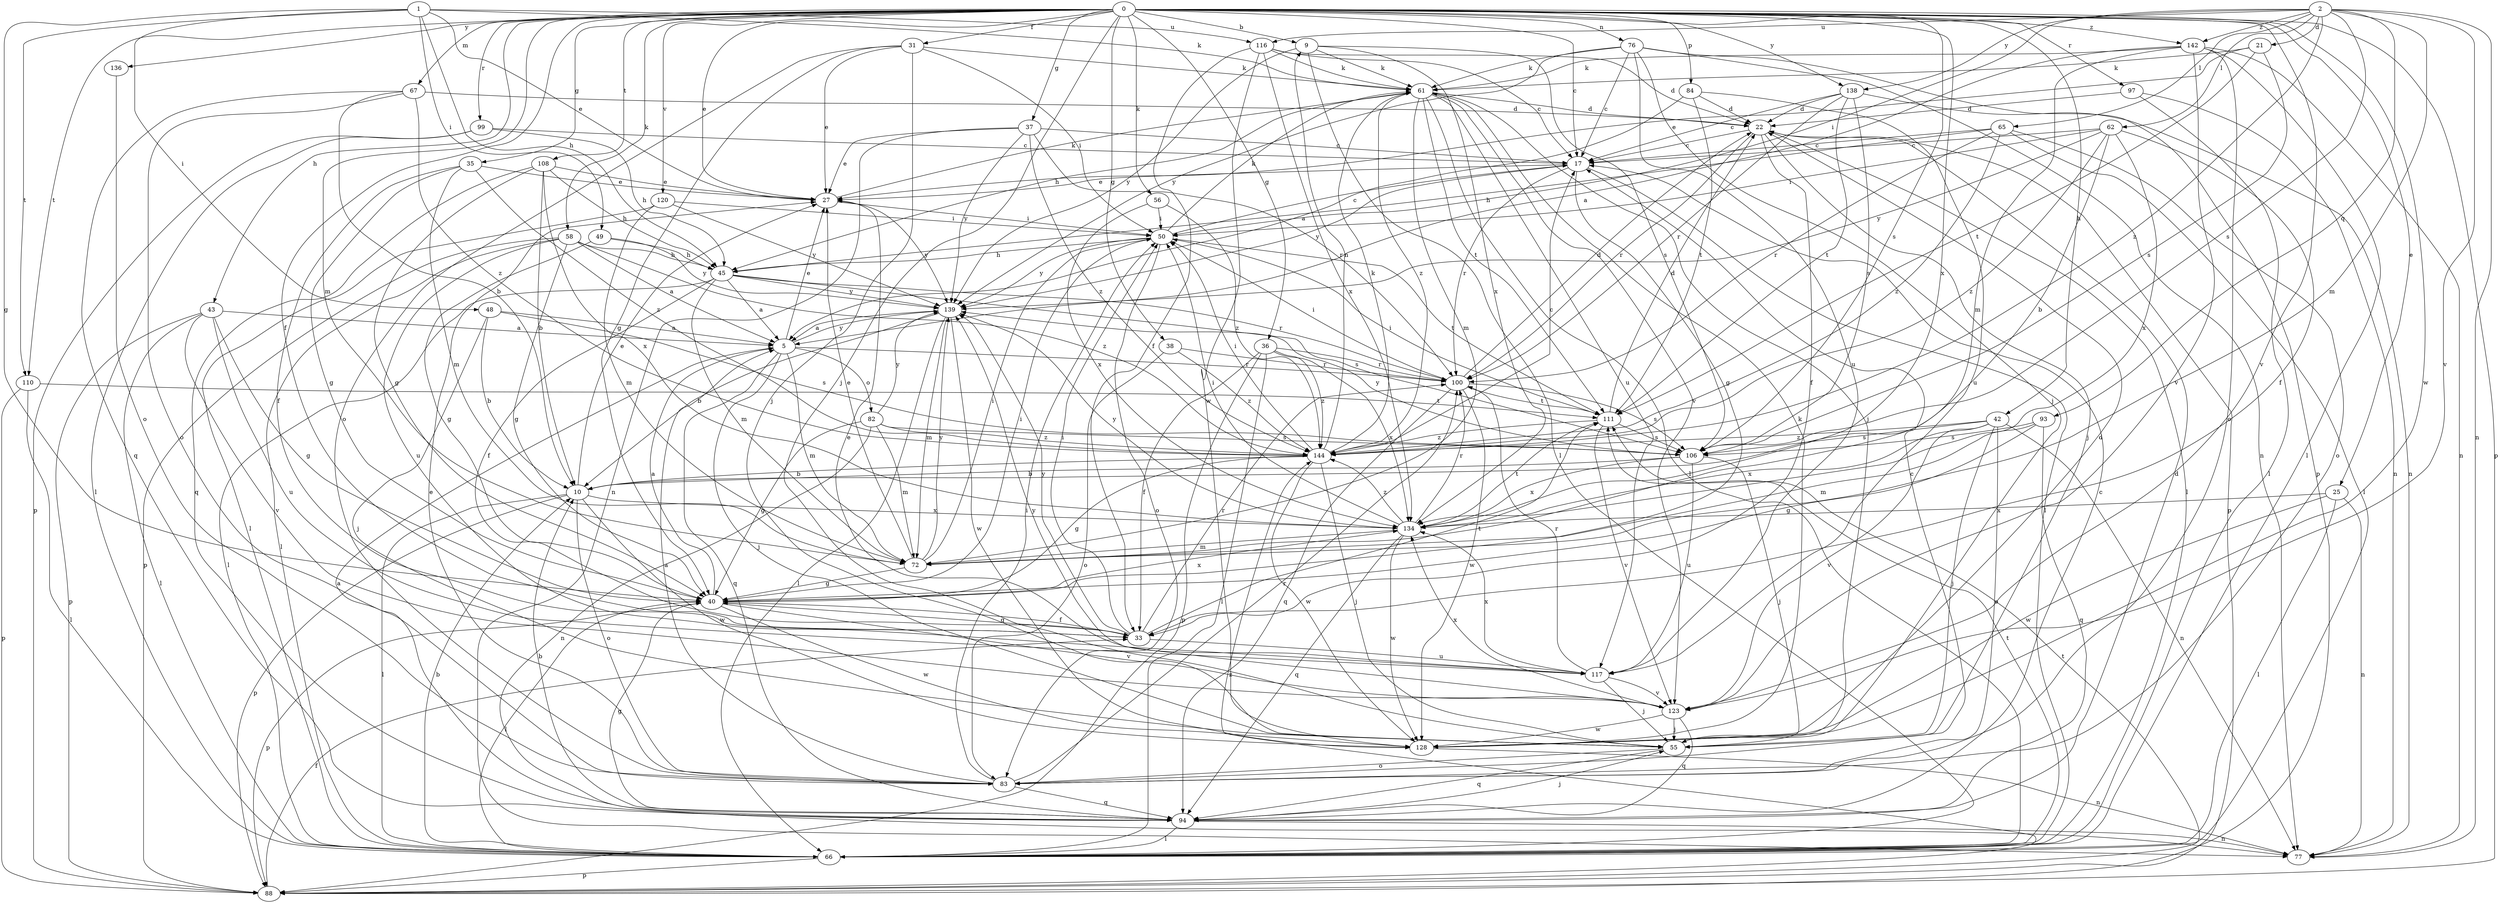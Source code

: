 strict digraph  {
0;
1;
2;
5;
9;
10;
17;
21;
22;
25;
27;
31;
33;
35;
36;
37;
38;
40;
42;
43;
45;
48;
49;
50;
55;
56;
58;
61;
62;
65;
66;
67;
72;
76;
77;
82;
83;
84;
88;
93;
94;
97;
99;
100;
106;
108;
110;
111;
116;
117;
120;
123;
128;
134;
136;
138;
139;
142;
144;
0 -> 9  [label=b];
0 -> 17  [label=c];
0 -> 25  [label=e];
0 -> 27  [label=e];
0 -> 31  [label=f];
0 -> 33  [label=f];
0 -> 35  [label=g];
0 -> 36  [label=g];
0 -> 37  [label=g];
0 -> 38  [label=g];
0 -> 42  [label=h];
0 -> 43  [label=h];
0 -> 55  [label=j];
0 -> 56  [label=k];
0 -> 58  [label=k];
0 -> 67  [label=m];
0 -> 72  [label=m];
0 -> 76  [label=n];
0 -> 84  [label=p];
0 -> 88  [label=p];
0 -> 97  [label=r];
0 -> 99  [label=r];
0 -> 106  [label=s];
0 -> 108  [label=t];
0 -> 110  [label=t];
0 -> 120  [label=v];
0 -> 123  [label=v];
0 -> 128  [label=w];
0 -> 134  [label=x];
0 -> 136  [label=y];
0 -> 138  [label=y];
0 -> 142  [label=z];
1 -> 27  [label=e];
1 -> 40  [label=g];
1 -> 45  [label=h];
1 -> 48  [label=i];
1 -> 49  [label=i];
1 -> 61  [label=k];
1 -> 110  [label=t];
1 -> 116  [label=u];
2 -> 21  [label=d];
2 -> 50  [label=i];
2 -> 62  [label=l];
2 -> 65  [label=l];
2 -> 72  [label=m];
2 -> 77  [label=n];
2 -> 93  [label=q];
2 -> 106  [label=s];
2 -> 116  [label=u];
2 -> 123  [label=v];
2 -> 138  [label=y];
2 -> 142  [label=z];
2 -> 144  [label=z];
5 -> 27  [label=e];
5 -> 55  [label=j];
5 -> 72  [label=m];
5 -> 82  [label=o];
5 -> 94  [label=q];
5 -> 100  [label=r];
5 -> 139  [label=y];
9 -> 61  [label=k];
9 -> 66  [label=l];
9 -> 106  [label=s];
9 -> 134  [label=x];
9 -> 139  [label=y];
10 -> 27  [label=e];
10 -> 66  [label=l];
10 -> 83  [label=o];
10 -> 88  [label=p];
10 -> 128  [label=w];
10 -> 134  [label=x];
17 -> 27  [label=e];
17 -> 40  [label=g];
17 -> 66  [label=l];
17 -> 100  [label=r];
17 -> 139  [label=y];
21 -> 27  [label=e];
21 -> 61  [label=k];
21 -> 106  [label=s];
21 -> 111  [label=t];
22 -> 17  [label=c];
22 -> 33  [label=f];
22 -> 55  [label=j];
22 -> 66  [label=l];
22 -> 88  [label=p];
22 -> 100  [label=r];
25 -> 66  [label=l];
25 -> 77  [label=n];
25 -> 128  [label=w];
25 -> 134  [label=x];
27 -> 50  [label=i];
27 -> 61  [label=k];
27 -> 139  [label=y];
31 -> 27  [label=e];
31 -> 40  [label=g];
31 -> 50  [label=i];
31 -> 55  [label=j];
31 -> 61  [label=k];
31 -> 83  [label=o];
33 -> 40  [label=g];
33 -> 50  [label=i];
33 -> 100  [label=r];
33 -> 111  [label=t];
33 -> 117  [label=u];
33 -> 139  [label=y];
35 -> 27  [label=e];
35 -> 33  [label=f];
35 -> 40  [label=g];
35 -> 72  [label=m];
35 -> 144  [label=z];
36 -> 33  [label=f];
36 -> 66  [label=l];
36 -> 88  [label=p];
36 -> 100  [label=r];
36 -> 134  [label=x];
36 -> 144  [label=z];
37 -> 17  [label=c];
37 -> 27  [label=e];
37 -> 77  [label=n];
37 -> 100  [label=r];
37 -> 139  [label=y];
37 -> 144  [label=z];
38 -> 83  [label=o];
38 -> 100  [label=r];
38 -> 144  [label=z];
40 -> 5  [label=a];
40 -> 33  [label=f];
40 -> 50  [label=i];
40 -> 66  [label=l];
40 -> 88  [label=p];
40 -> 123  [label=v];
40 -> 128  [label=w];
40 -> 134  [label=x];
42 -> 55  [label=j];
42 -> 77  [label=n];
42 -> 83  [label=o];
42 -> 106  [label=s];
42 -> 123  [label=v];
42 -> 134  [label=x];
42 -> 144  [label=z];
43 -> 5  [label=a];
43 -> 40  [label=g];
43 -> 66  [label=l];
43 -> 88  [label=p];
43 -> 117  [label=u];
43 -> 123  [label=v];
45 -> 5  [label=a];
45 -> 33  [label=f];
45 -> 66  [label=l];
45 -> 72  [label=m];
45 -> 100  [label=r];
45 -> 106  [label=s];
45 -> 139  [label=y];
48 -> 5  [label=a];
48 -> 10  [label=b];
48 -> 55  [label=j];
48 -> 106  [label=s];
49 -> 40  [label=g];
49 -> 45  [label=h];
49 -> 139  [label=y];
50 -> 17  [label=c];
50 -> 45  [label=h];
50 -> 61  [label=k];
50 -> 83  [label=o];
50 -> 111  [label=t];
50 -> 139  [label=y];
55 -> 83  [label=o];
55 -> 94  [label=q];
56 -> 50  [label=i];
56 -> 134  [label=x];
56 -> 144  [label=z];
58 -> 5  [label=a];
58 -> 40  [label=g];
58 -> 45  [label=h];
58 -> 66  [label=l];
58 -> 88  [label=p];
58 -> 117  [label=u];
58 -> 144  [label=z];
61 -> 22  [label=d];
61 -> 45  [label=h];
61 -> 55  [label=j];
61 -> 66  [label=l];
61 -> 72  [label=m];
61 -> 111  [label=t];
61 -> 117  [label=u];
61 -> 123  [label=v];
61 -> 144  [label=z];
62 -> 10  [label=b];
62 -> 17  [label=c];
62 -> 33  [label=f];
62 -> 50  [label=i];
62 -> 134  [label=x];
62 -> 139  [label=y];
62 -> 144  [label=z];
65 -> 17  [label=c];
65 -> 45  [label=h];
65 -> 66  [label=l];
65 -> 83  [label=o];
65 -> 100  [label=r];
65 -> 144  [label=z];
66 -> 10  [label=b];
66 -> 88  [label=p];
66 -> 111  [label=t];
67 -> 10  [label=b];
67 -> 22  [label=d];
67 -> 83  [label=o];
67 -> 94  [label=q];
67 -> 144  [label=z];
72 -> 27  [label=e];
72 -> 40  [label=g];
72 -> 50  [label=i];
72 -> 139  [label=y];
76 -> 17  [label=c];
76 -> 55  [label=j];
76 -> 61  [label=k];
76 -> 77  [label=n];
76 -> 88  [label=p];
76 -> 117  [label=u];
76 -> 139  [label=y];
82 -> 40  [label=g];
82 -> 72  [label=m];
82 -> 77  [label=n];
82 -> 106  [label=s];
82 -> 139  [label=y];
82 -> 144  [label=z];
83 -> 5  [label=a];
83 -> 17  [label=c];
83 -> 27  [label=e];
83 -> 50  [label=i];
83 -> 94  [label=q];
83 -> 100  [label=r];
84 -> 5  [label=a];
84 -> 22  [label=d];
84 -> 111  [label=t];
84 -> 117  [label=u];
88 -> 33  [label=f];
88 -> 111  [label=t];
88 -> 144  [label=z];
93 -> 40  [label=g];
93 -> 72  [label=m];
93 -> 94  [label=q];
93 -> 106  [label=s];
94 -> 5  [label=a];
94 -> 10  [label=b];
94 -> 17  [label=c];
94 -> 22  [label=d];
94 -> 40  [label=g];
94 -> 55  [label=j];
94 -> 66  [label=l];
94 -> 77  [label=n];
97 -> 22  [label=d];
97 -> 66  [label=l];
97 -> 77  [label=n];
99 -> 17  [label=c];
99 -> 45  [label=h];
99 -> 66  [label=l];
99 -> 88  [label=p];
100 -> 22  [label=d];
100 -> 50  [label=i];
100 -> 94  [label=q];
100 -> 106  [label=s];
100 -> 111  [label=t];
100 -> 128  [label=w];
106 -> 10  [label=b];
106 -> 55  [label=j];
106 -> 117  [label=u];
106 -> 134  [label=x];
106 -> 139  [label=y];
108 -> 10  [label=b];
108 -> 27  [label=e];
108 -> 40  [label=g];
108 -> 45  [label=h];
108 -> 94  [label=q];
108 -> 134  [label=x];
110 -> 66  [label=l];
110 -> 88  [label=p];
110 -> 111  [label=t];
111 -> 22  [label=d];
111 -> 50  [label=i];
111 -> 106  [label=s];
111 -> 123  [label=v];
111 -> 144  [label=z];
116 -> 17  [label=c];
116 -> 22  [label=d];
116 -> 33  [label=f];
116 -> 61  [label=k];
116 -> 128  [label=w];
116 -> 134  [label=x];
117 -> 27  [label=e];
117 -> 55  [label=j];
117 -> 100  [label=r];
117 -> 123  [label=v];
117 -> 134  [label=x];
120 -> 50  [label=i];
120 -> 66  [label=l];
120 -> 72  [label=m];
120 -> 139  [label=y];
123 -> 55  [label=j];
123 -> 94  [label=q];
123 -> 128  [label=w];
123 -> 134  [label=x];
123 -> 139  [label=y];
128 -> 22  [label=d];
128 -> 61  [label=k];
128 -> 77  [label=n];
134 -> 50  [label=i];
134 -> 72  [label=m];
134 -> 94  [label=q];
134 -> 100  [label=r];
134 -> 111  [label=t];
134 -> 128  [label=w];
134 -> 139  [label=y];
134 -> 144  [label=z];
136 -> 83  [label=o];
138 -> 17  [label=c];
138 -> 22  [label=d];
138 -> 77  [label=n];
138 -> 100  [label=r];
138 -> 106  [label=s];
138 -> 111  [label=t];
139 -> 5  [label=a];
139 -> 10  [label=b];
139 -> 66  [label=l];
139 -> 72  [label=m];
139 -> 128  [label=w];
142 -> 5  [label=a];
142 -> 61  [label=k];
142 -> 66  [label=l];
142 -> 72  [label=m];
142 -> 77  [label=n];
142 -> 83  [label=o];
142 -> 123  [label=v];
144 -> 10  [label=b];
144 -> 17  [label=c];
144 -> 40  [label=g];
144 -> 50  [label=i];
144 -> 55  [label=j];
144 -> 61  [label=k];
144 -> 128  [label=w];
144 -> 9  [label=n];
}
